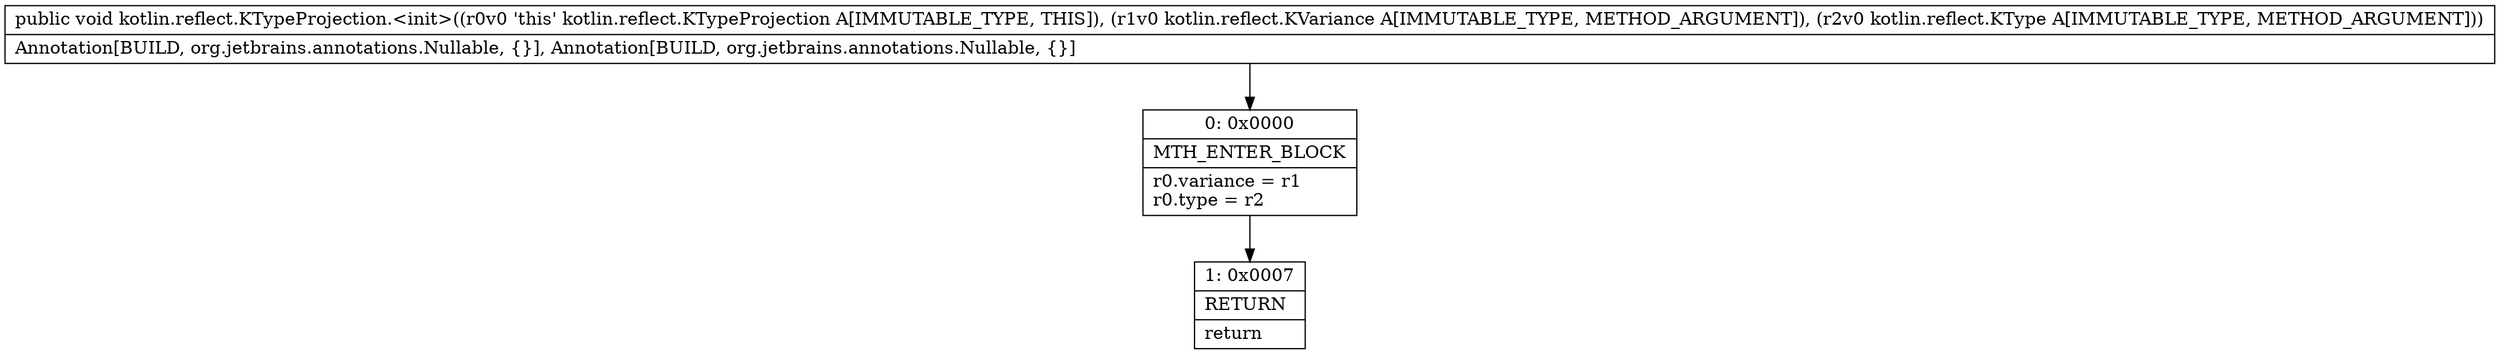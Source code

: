 digraph "CFG forkotlin.reflect.KTypeProjection.\<init\>(Lkotlin\/reflect\/KVariance;Lkotlin\/reflect\/KType;)V" {
Node_0 [shape=record,label="{0\:\ 0x0000|MTH_ENTER_BLOCK\l|r0.variance = r1\lr0.type = r2\l}"];
Node_1 [shape=record,label="{1\:\ 0x0007|RETURN\l|return\l}"];
MethodNode[shape=record,label="{public void kotlin.reflect.KTypeProjection.\<init\>((r0v0 'this' kotlin.reflect.KTypeProjection A[IMMUTABLE_TYPE, THIS]), (r1v0 kotlin.reflect.KVariance A[IMMUTABLE_TYPE, METHOD_ARGUMENT]), (r2v0 kotlin.reflect.KType A[IMMUTABLE_TYPE, METHOD_ARGUMENT]))  | Annotation[BUILD, org.jetbrains.annotations.Nullable, \{\}], Annotation[BUILD, org.jetbrains.annotations.Nullable, \{\}]\l}"];
MethodNode -> Node_0;
Node_0 -> Node_1;
}

